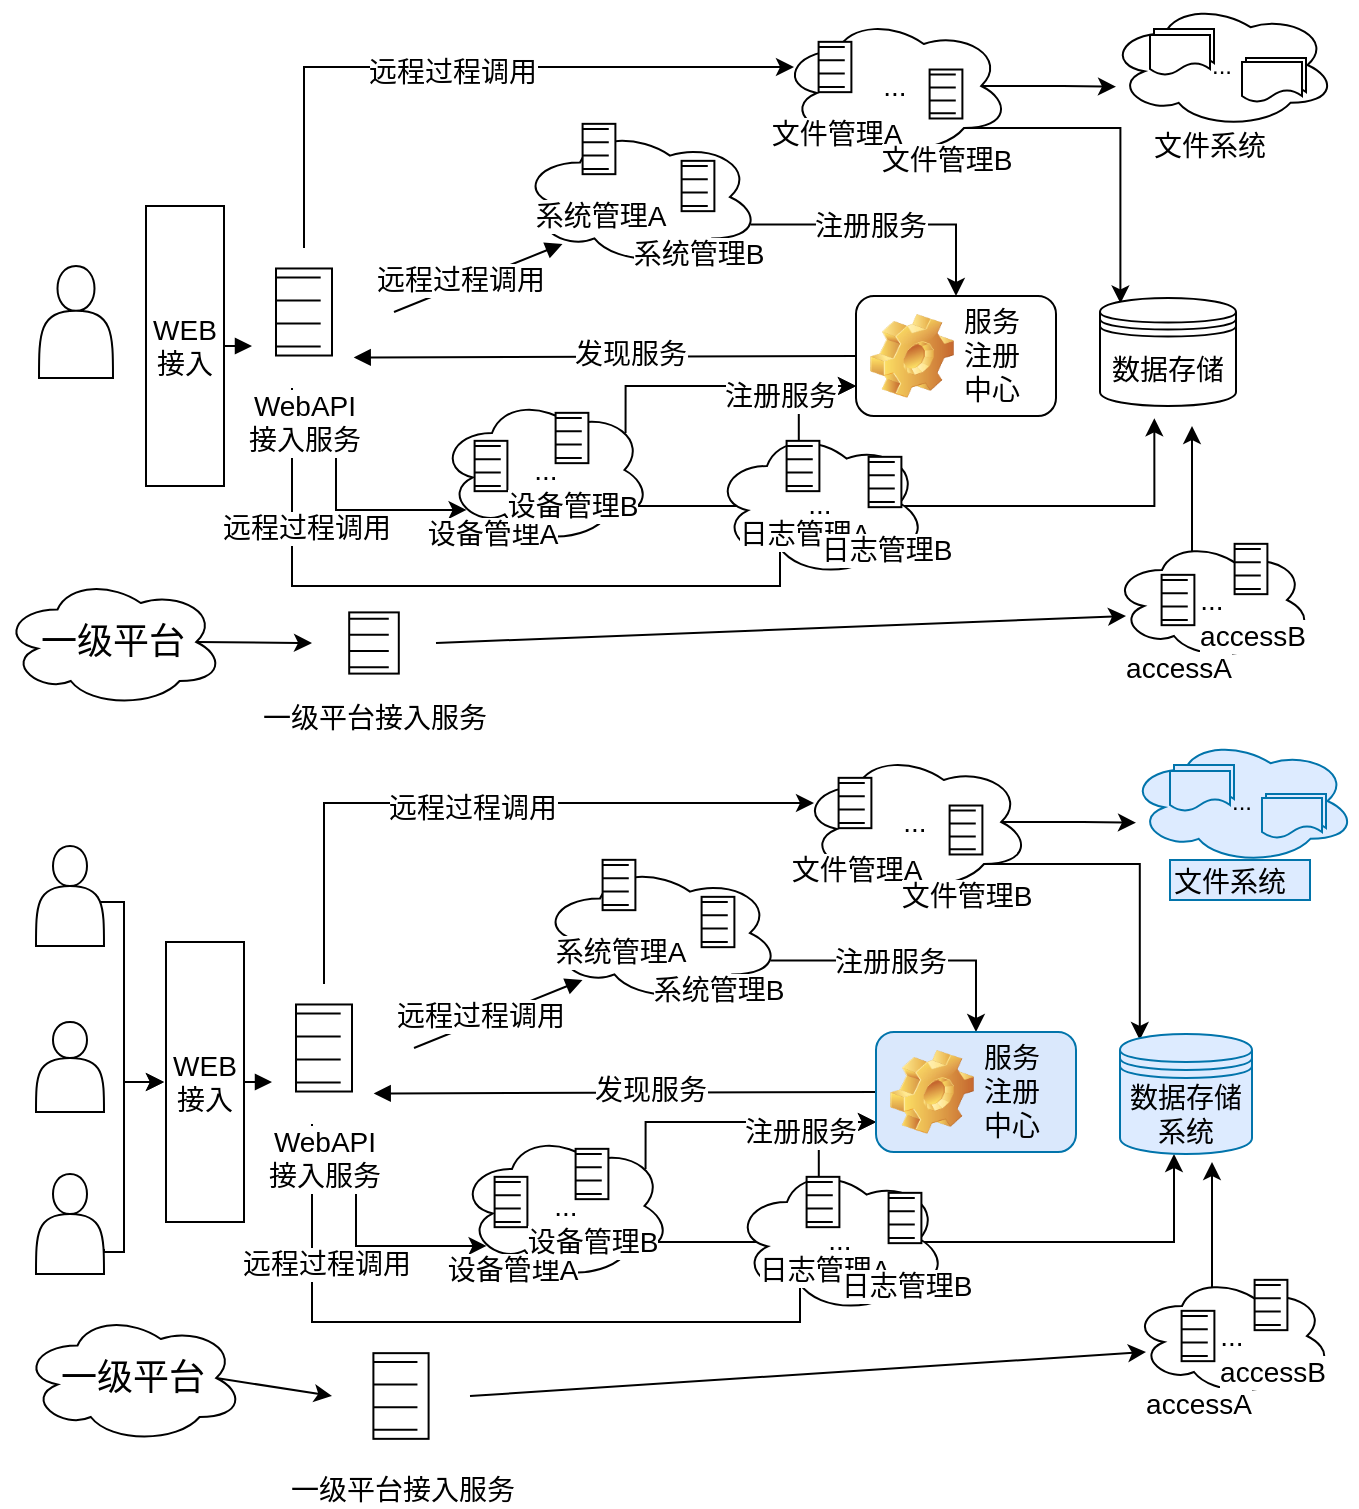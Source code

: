 <mxfile version="10.7.1" type="github"><diagram id="gdYfqTLnVevhLEQaB1-g" name="framework"><mxGraphModel dx="1010" dy="559" grid="1" gridSize="10" guides="1" tooltips="1" connect="1" arrows="1" fold="1" page="1" pageScale="1" pageWidth="850" pageHeight="1100" math="0" shadow="0"><root><mxCell id="0"/><mxCell id="1" style="" parent="0"/><mxCell id="HIl72sXQK8lRFraErn7N-61" style="edgeStyle=orthogonalEdgeStyle;rounded=0;orthogonalLoop=1;jettySize=auto;html=1;exitX=0.4;exitY=0.1;exitDx=0;exitDy=0;exitPerimeter=0;entryX=0;entryY=0.75;entryDx=0;entryDy=0;fontSize=14;" parent="1" source="HIl72sXQK8lRFraErn7N-43" target="w7GBtz0kjyzqOILuYE1c-69" edge="1"><mxGeometry relative="1" as="geometry"/></mxCell><mxCell id="HIl72sXQK8lRFraErn7N-17" value="..." style="ellipse;shape=cloud;whiteSpace=wrap;html=1;" parent="1" vertex="1"><mxGeometry x="636" y="118" width="114" height="63" as="geometry"/></mxCell><mxCell id="w7GBtz0kjyzqOILuYE1c-117" style="edgeStyle=none;rounded=0;comic=0;orthogonalLoop=1;jettySize=auto;html=1;exitX=0.88;exitY=0.25;exitDx=0;exitDy=0;exitPerimeter=0;entryX=0.177;entryY=0.84;entryDx=0;entryDy=0;entryPerimeter=0;shadow=0;startArrow=none;startFill=0;endArrow=block;endFill=1;strokeColor=#000000;strokeWidth=1;fontSize=14;" parent="1" target="w7GBtz0kjyzqOILuYE1c-12" edge="1"><mxGeometry relative="1" as="geometry"><mxPoint x="279" y="273" as="sourcePoint"/></mxGeometry></mxCell><mxCell id="w7GBtz0kjyzqOILuYE1c-151" value="远程过程调用" style="text;html=1;resizable=0;points=[];align=center;verticalAlign=middle;labelBackgroundColor=#ffffff;fontSize=14;" parent="w7GBtz0kjyzqOILuYE1c-117" vertex="1" connectable="0"><mxGeometry x="-0.324" y="1" relative="1" as="geometry"><mxPoint x="5" y="-4" as="offset"/></mxGeometry></mxCell><mxCell id="HIl72sXQK8lRFraErn7N-67" style="edgeStyle=orthogonalEdgeStyle;rounded=0;orthogonalLoop=1;jettySize=auto;html=1;exitX=0.55;exitY=0.95;exitDx=0;exitDy=0;exitPerimeter=0;entryX=0.13;entryY=0.77;entryDx=0;entryDy=0;entryPerimeter=0;fontSize=14;" parent="1" target="w7GBtz0kjyzqOILuYE1c-15" edge="1"><mxGeometry relative="1" as="geometry"><mxPoint x="320" y="330" as="targetPoint"/><Array as="points"><mxPoint x="250" y="372"/></Array><mxPoint x="250" y="322" as="sourcePoint"/></mxGeometry></mxCell><mxCell id="HIl72sXQK8lRFraErn7N-71" style="edgeStyle=orthogonalEdgeStyle;rounded=0;orthogonalLoop=1;jettySize=auto;html=1;exitX=0.31;exitY=0.8;exitDx=0;exitDy=0;exitPerimeter=0;fontSize=14;" parent="1" target="HIl72sXQK8lRFraErn7N-44" edge="1"><mxGeometry relative="1" as="geometry"><Array as="points"><mxPoint x="228" y="410"/><mxPoint x="472" y="410"/></Array><mxPoint x="228" y="311" as="sourcePoint"/></mxGeometry></mxCell><mxCell id="HIl72sXQK8lRFraErn7N-73" value="&lt;span style=&quot;font-size: 14px;&quot;&gt;远程过程调用&lt;/span&gt;" style="text;html=1;resizable=0;points=[];align=center;verticalAlign=middle;labelBackgroundColor=#ffffff;fontSize=14;" parent="HIl72sXQK8lRFraErn7N-71" vertex="1" connectable="0"><mxGeometry x="-0.466" y="29" relative="1" as="geometry"><mxPoint as="offset"/></mxGeometry></mxCell><mxCell id="w7GBtz0kjyzqOILuYE1c-114" style="edgeStyle=none;rounded=0;comic=0;orthogonalLoop=1;jettySize=auto;html=1;exitX=1;exitY=0.5;exitDx=0;exitDy=0;shadow=0;startArrow=none;startFill=0;endArrow=block;endFill=1;strokeColor=#000000;strokeWidth=1;fontSize=14;" parent="1" source="kzhTqzgWOyBVwmpkPpJA-32" edge="1"><mxGeometry relative="1" as="geometry"><mxPoint x="208" y="290" as="targetPoint"/></mxGeometry></mxCell><mxCell id="kzhTqzgWOyBVwmpkPpJA-32" value="&lt;font style=&quot;font-size: 14px;&quot;&gt;WEB接入&lt;/font&gt;" style="rounded=0;whiteSpace=wrap;html=1;fontSize=14;" parent="1" vertex="1"><mxGeometry x="155" y="220" width="39" height="140" as="geometry"/></mxCell><mxCell id="HIl72sXQK8lRFraErn7N-14" style="edgeStyle=orthogonalEdgeStyle;rounded=0;orthogonalLoop=1;jettySize=auto;html=1;exitX=0.96;exitY=0.7;exitDx=0;exitDy=0;exitPerimeter=0;fontSize=14;" parent="1" source="w7GBtz0kjyzqOILuYE1c-12" target="w7GBtz0kjyzqOILuYE1c-69" edge="1"><mxGeometry relative="1" as="geometry"/></mxCell><mxCell id="HIl72sXQK8lRFraErn7N-15" value="&lt;font style=&quot;font-size: 14px&quot;&gt;注册服务&lt;/font&gt;" style="text;html=1;resizable=0;points=[];align=center;verticalAlign=middle;labelBackgroundColor=#ffffff;fontSize=14;" parent="HIl72sXQK8lRFraErn7N-14" vertex="1" connectable="0"><mxGeometry x="0.215" y="2" relative="1" as="geometry"><mxPoint x="-24.5" y="2.5" as="offset"/></mxGeometry></mxCell><mxCell id="w7GBtz0kjyzqOILuYE1c-12" value="&lt;span style=&quot;font-size: 14px;&quot;&gt;...&lt;/span&gt;" style="ellipse;shape=cloud;strokeWidth=1;fontSize=14;whiteSpace=wrap;html=1;align=center;strokeColor=#000000;" parent="1" vertex="1"><mxGeometry x="342" y="181" width="120" height="69" as="geometry"/></mxCell><mxCell id="HIl72sXQK8lRFraErn7N-59" style="edgeStyle=orthogonalEdgeStyle;rounded=0;orthogonalLoop=1;jettySize=auto;html=1;exitX=0.88;exitY=0.25;exitDx=0;exitDy=0;exitPerimeter=0;entryX=0;entryY=0.75;entryDx=0;entryDy=0;fontSize=14;" parent="1" source="w7GBtz0kjyzqOILuYE1c-15" target="w7GBtz0kjyzqOILuYE1c-69" edge="1"><mxGeometry relative="1" as="geometry"><Array as="points"><mxPoint x="395" y="310"/></Array></mxGeometry></mxCell><mxCell id="HIl72sXQK8lRFraErn7N-64" value="&lt;span style=&quot;font-size: 14px;&quot;&gt;&lt;font style=&quot;font-size: 14px&quot;&gt;注册服务&lt;/font&gt;&lt;/span&gt;" style="text;html=1;resizable=0;points=[];align=center;verticalAlign=middle;labelBackgroundColor=#ffffff;fontSize=14;" parent="HIl72sXQK8lRFraErn7N-59" vertex="1" connectable="0"><mxGeometry x="0.468" y="-1" relative="1" as="geometry"><mxPoint x="-1.5" y="4" as="offset"/></mxGeometry></mxCell><mxCell id="Oo8oAJw4ZqQlzhQZ2eLq-8" style="edgeStyle=orthogonalEdgeStyle;rounded=0;orthogonalLoop=1;jettySize=auto;html=1;exitX=0.875;exitY=0.5;exitDx=0;exitDy=0;exitPerimeter=0;entryX=0.5;entryY=1;entryDx=0;entryDy=0;" parent="1" edge="1"><mxGeometry relative="1" as="geometry"><mxPoint x="389.167" y="352" as="sourcePoint"/><mxPoint x="659.167" y="326.167" as="targetPoint"/><Array as="points"><mxPoint x="389" y="370"/><mxPoint x="659" y="370"/></Array></mxGeometry></mxCell><mxCell id="w7GBtz0kjyzqOILuYE1c-15" value="&lt;span style=&quot;font-size: 14px;&quot;&gt;...&lt;/span&gt;" style="ellipse;shape=cloud;strokeWidth=1;fontSize=14;whiteSpace=wrap;html=1;align=center;" parent="1" vertex="1"><mxGeometry x="301.5" y="315" width="106" height="74" as="geometry"/></mxCell><mxCell id="HIl72sXQK8lRFraErn7N-54" style="rounded=0;orthogonalLoop=1;jettySize=auto;html=1;exitX=0.875;exitY=0.5;exitDx=0;exitDy=0;exitPerimeter=0;entryX=0;entryY=0.5;entryDx=0;entryDy=0;fontSize=14;" parent="1" source="w7GBtz0kjyzqOILuYE1c-20" target="w7GBtz0kjyzqOILuYE1c-202" edge="1"><mxGeometry relative="1" as="geometry"><mxPoint x="238.5" y="451" as="targetPoint"/></mxGeometry></mxCell><mxCell id="w7GBtz0kjyzqOILuYE1c-20" value="&lt;font style=&quot;font-size: 18px&quot;&gt;一级平台&lt;/font&gt;" style="ellipse;shape=cloud;strokeWidth=1;fontSize=14;whiteSpace=wrap;html=1;align=center;" parent="1" vertex="1"><mxGeometry x="83" y="405.5" width="111" height="65" as="geometry"/></mxCell><mxCell id="Oo8oAJw4ZqQlzhQZ2eLq-9" style="edgeStyle=orthogonalEdgeStyle;rounded=0;orthogonalLoop=1;jettySize=auto;html=1;exitX=0.8;exitY=0.8;exitDx=0;exitDy=0;exitPerimeter=0;entryX=0.15;entryY=0.05;entryDx=0;entryDy=0;entryPerimeter=0;" parent="1" source="w7GBtz0kjyzqOILuYE1c-25" target="w7GBtz0kjyzqOILuYE1c-52" edge="1"><mxGeometry relative="1" as="geometry"/></mxCell><mxCell id="Oo8oAJw4ZqQlzhQZ2eLq-11" style="edgeStyle=orthogonalEdgeStyle;rounded=0;orthogonalLoop=1;jettySize=auto;html=1;exitX=0.875;exitY=0.5;exitDx=0;exitDy=0;exitPerimeter=0;" parent="1" source="w7GBtz0kjyzqOILuYE1c-25" edge="1"><mxGeometry relative="1" as="geometry"><mxPoint x="640.0" y="160.333" as="targetPoint"/></mxGeometry></mxCell><mxCell id="w7GBtz0kjyzqOILuYE1c-25" value="..." style="ellipse;shape=cloud;strokeWidth=1;fontSize=14;whiteSpace=wrap;html=1;align=center;" parent="1" vertex="1"><mxGeometry x="472" y="125" width="115" height="70" as="geometry"/></mxCell><mxCell id="w7GBtz0kjyzqOILuYE1c-52" value="&lt;font style=&quot;font-size: 14px&quot;&gt;数据存储&lt;/font&gt;" style="shape=datastore;whiteSpace=wrap;html=1;fontSize=14;" parent="1" vertex="1"><mxGeometry x="632" y="266" width="68" height="54" as="geometry"/></mxCell><mxCell id="w7GBtz0kjyzqOILuYE1c-115" style="edgeStyle=none;rounded=0;comic=0;orthogonalLoop=1;jettySize=auto;html=1;exitX=0;exitY=0.5;exitDx=0;exitDy=0;entryX=0.855;entryY=0.855;entryDx=0;entryDy=0;entryPerimeter=0;shadow=0;startArrow=none;startFill=0;endArrow=block;endFill=1;strokeColor=#000000;strokeWidth=1;fontSize=14;" parent="1" source="w7GBtz0kjyzqOILuYE1c-69" target="epCvUPDUcpbw5IUBVaNH-1" edge="1"><mxGeometry relative="1" as="geometry"><mxPoint x="290" y="297" as="targetPoint"/></mxGeometry></mxCell><mxCell id="w7GBtz0kjyzqOILuYE1c-116" value="&lt;font style=&quot;font-size: 14px&quot;&gt;发现服务&lt;/font&gt;" style="text;html=1;resizable=0;points=[];align=center;verticalAlign=middle;labelBackgroundColor=#ffffff;fontSize=14;" parent="w7GBtz0kjyzqOILuYE1c-115" vertex="1" connectable="0"><mxGeometry x="-0.1" y="-2" relative="1" as="geometry"><mxPoint as="offset"/></mxGeometry></mxCell><mxCell id="w7GBtz0kjyzqOILuYE1c-69" value="&lt;span style=&quot;font-weight: 400&quot;&gt;服务&lt;br&gt;注册&lt;br&gt;中心&lt;/span&gt;" style="label;whiteSpace=wrap;html=1;image=img/clipart/Gear_128x128.png;strokeColor=#000000;strokeWidth=1;fillColor=#FFFFFF;fontSize=14;" parent="1" vertex="1"><mxGeometry x="510" y="265" width="100" height="60" as="geometry"/></mxCell><mxCell id="w7GBtz0kjyzqOILuYE1c-74" value="&lt;font style=&quot;font-size: 14px&quot;&gt;系统管理A&lt;/font&gt;" style="shape=mxgraph.bpmn.shape;html=1;verticalLabelPosition=bottom;labelBackgroundColor=#ffffff;verticalAlign=top;align=center;perimeter=rhombusPerimeter;outlineConnect=0;symbol=conditional;strokeColor=#000000;strokeWidth=1;fillColor=#FFFFFF;fontSize=14;" parent="1" vertex="1"><mxGeometry x="361" y="173" width="41" height="37" as="geometry"/></mxCell><mxCell id="w7GBtz0kjyzqOILuYE1c-75" value="&lt;font style=&quot;font-size: 14px&quot;&gt;系统管理B&lt;/font&gt;" style="shape=mxgraph.bpmn.shape;html=1;verticalLabelPosition=bottom;labelBackgroundColor=#ffffff;verticalAlign=top;align=center;perimeter=rhombusPerimeter;outlineConnect=0;symbol=conditional;strokeColor=#000000;strokeWidth=1;fillColor=#FFFFFF;fontSize=14;" parent="1" vertex="1"><mxGeometry x="410.5" y="191.5" width="41" height="37" as="geometry"/></mxCell><mxCell id="w7GBtz0kjyzqOILuYE1c-78" value="&lt;font style=&quot;font-size: 14px&quot;&gt;设备管理A&lt;/font&gt;" style="shape=mxgraph.bpmn.shape;html=1;verticalLabelPosition=bottom;labelBackgroundColor=#ffffff;verticalAlign=top;align=center;perimeter=rhombusPerimeter;outlineConnect=0;symbol=conditional;strokeColor=#000000;strokeWidth=1;fillColor=#FFFFFF;fontSize=14;" parent="1" vertex="1"><mxGeometry x="307" y="331.5" width="41" height="37" as="geometry"/></mxCell><mxCell id="w7GBtz0kjyzqOILuYE1c-79" value="&lt;font style=&quot;font-size: 14px&quot;&gt;设备管理B&lt;/font&gt;" style="shape=mxgraph.bpmn.shape;html=1;verticalLabelPosition=bottom;labelBackgroundColor=#ffffff;verticalAlign=top;align=center;perimeter=rhombusPerimeter;outlineConnect=0;symbol=conditional;strokeColor=#000000;strokeWidth=1;fillColor=#FFFFFF;fontSize=14;" parent="1" vertex="1"><mxGeometry x="347.5" y="317.5" width="41" height="37" as="geometry"/></mxCell><mxCell id="w7GBtz0kjyzqOILuYE1c-82" value="&lt;span style=&quot;font-size: 14px&quot;&gt;文件管理A&lt;/span&gt;" style="shape=mxgraph.bpmn.shape;html=1;verticalLabelPosition=bottom;labelBackgroundColor=#ffffff;verticalAlign=top;align=center;perimeter=rhombusPerimeter;outlineConnect=0;symbol=conditional;strokeColor=#000000;strokeWidth=1;fillColor=#FFFFFF;fontSize=14;" parent="1" vertex="1"><mxGeometry x="479" y="132" width="41" height="37" as="geometry"/></mxCell><mxCell id="w7GBtz0kjyzqOILuYE1c-83" value="&lt;font style=&quot;font-size: 14px&quot;&gt;文件管理B&lt;/font&gt;" style="shape=mxgraph.bpmn.shape;html=1;verticalLabelPosition=bottom;labelBackgroundColor=#ffffff;verticalAlign=top;align=center;perimeter=rhombusPerimeter;outlineConnect=0;symbol=conditional;strokeColor=#000000;strokeWidth=1;fillColor=#FFFFFF;fontSize=14;" parent="1" vertex="1"><mxGeometry x="534.5" y="146" width="41" height="36" as="geometry"/></mxCell><mxCell id="Oo8oAJw4ZqQlzhQZ2eLq-7" style="edgeStyle=orthogonalEdgeStyle;rounded=0;orthogonalLoop=1;jettySize=auto;html=1;exitX=0.4;exitY=0.1;exitDx=0;exitDy=0;exitPerimeter=0;" parent="1" source="w7GBtz0kjyzqOILuYE1c-91" edge="1"><mxGeometry relative="1" as="geometry"><mxPoint x="678" y="330" as="targetPoint"/></mxGeometry></mxCell><mxCell id="w7GBtz0kjyzqOILuYE1c-91" value="&lt;span&gt;...&lt;/span&gt;" style="ellipse;shape=cloud;strokeWidth=1;fontSize=14;whiteSpace=wrap;html=1;align=center;" parent="1" vertex="1"><mxGeometry x="638" y="387" width="100" height="60" as="geometry"/></mxCell><mxCell id="w7GBtz0kjyzqOILuYE1c-171" value="&lt;font style=&quot;font-size: 14px&quot;&gt;accessA&lt;/font&gt;" style="shape=mxgraph.bpmn.shape;html=1;verticalLabelPosition=bottom;labelBackgroundColor=#ffffff;verticalAlign=top;align=center;perimeter=rhombusPerimeter;outlineConnect=0;symbol=conditional;strokeColor=#000000;strokeWidth=1;fillColor=#FFFFFF;fontSize=14;" parent="1" vertex="1"><mxGeometry x="650.5" y="398.5" width="41" height="37" as="geometry"/></mxCell><mxCell id="w7GBtz0kjyzqOILuYE1c-172" value="&lt;font style=&quot;font-size: 14px&quot;&gt;accessB&lt;/font&gt;" style="shape=mxgraph.bpmn.shape;html=1;verticalLabelPosition=bottom;labelBackgroundColor=#ffffff;verticalAlign=top;align=center;perimeter=rhombusPerimeter;outlineConnect=0;symbol=conditional;strokeColor=#000000;strokeWidth=1;fillColor=#FFFFFF;fontSize=14;" parent="1" vertex="1"><mxGeometry x="687" y="383" width="41" height="37" as="geometry"/></mxCell><mxCell id="HIl72sXQK8lRFraErn7N-55" style="edgeStyle=none;rounded=0;orthogonalLoop=1;jettySize=auto;html=1;entryX=0.07;entryY=0.633;entryDx=0;entryDy=0;entryPerimeter=0;fontSize=14;exitX=1;exitY=0.5;exitDx=0;exitDy=0;" parent="1" source="w7GBtz0kjyzqOILuYE1c-202" target="w7GBtz0kjyzqOILuYE1c-91" edge="1"><mxGeometry relative="1" as="geometry"><mxPoint x="610" y="425" as="sourcePoint"/></mxGeometry></mxCell><mxCell id="w7GBtz0kjyzqOILuYE1c-202" value="一级平台接入服务" style="shape=mxgraph.bpmn.shape;html=1;verticalLabelPosition=bottom;labelBackgroundColor=#ffffff;verticalAlign=top;align=center;perimeter=rhombusPerimeter;outlineConnect=0;symbol=conditional;strokeColor=#000000;strokeWidth=1;fillColor=#FFFFFF;fontSize=14;" parent="1" vertex="1"><mxGeometry x="238" y="416" width="62" height="45" as="geometry"/></mxCell><mxCell id="HIl72sXQK8lRFraErn7N-19" value="" style="shape=document;whiteSpace=wrap;html=1;boundedLbl=1;" parent="1" vertex="1"><mxGeometry x="659" y="131.5" width="30" height="20" as="geometry"/></mxCell><mxCell id="HIl72sXQK8lRFraErn7N-22" value="" style="shape=document;whiteSpace=wrap;html=1;boundedLbl=1;" parent="1" vertex="1"><mxGeometry x="657" y="134.5" width="30" height="20" as="geometry"/></mxCell><mxCell id="HIl72sXQK8lRFraErn7N-24" value="" style="shape=document;whiteSpace=wrap;html=1;boundedLbl=1;" parent="1" vertex="1"><mxGeometry x="705" y="146" width="30" height="20" as="geometry"/></mxCell><mxCell id="HIl72sXQK8lRFraErn7N-25" value="" style="shape=document;whiteSpace=wrap;html=1;boundedLbl=1;" parent="1" vertex="1"><mxGeometry x="703" y="148" width="30" height="20" as="geometry"/></mxCell><mxCell id="HIl72sXQK8lRFraErn7N-33" value="&lt;font style=&quot;font-size: 14px&quot;&gt;文件系统&lt;/font&gt;" style="text;html=1;resizable=0;points=[];autosize=1;align=left;verticalAlign=top;spacingTop=-4;" parent="1" vertex="1"><mxGeometry x="657" y="179" width="70" height="20" as="geometry"/></mxCell><mxCell id="HIl72sXQK8lRFraErn7N-43" value="&lt;span style=&quot;font-size: 14px;&quot;&gt;...&lt;/span&gt;" style="ellipse;shape=cloud;strokeWidth=1;fontSize=14;whiteSpace=wrap;html=1;align=center;" parent="1" vertex="1"><mxGeometry x="439" y="331.5" width="106" height="74" as="geometry"/></mxCell><mxCell id="HIl72sXQK8lRFraErn7N-44" value="&lt;font style=&quot;font-size: 14px&quot;&gt;日志管理A&lt;/font&gt;" style="shape=mxgraph.bpmn.shape;html=1;verticalLabelPosition=bottom;labelBackgroundColor=#ffffff;verticalAlign=top;align=center;perimeter=rhombusPerimeter;outlineConnect=0;symbol=conditional;strokeColor=#000000;strokeWidth=1;fillColor=#FFFFFF;fontSize=14;" parent="1" vertex="1"><mxGeometry x="463" y="331.5" width="41" height="37" as="geometry"/></mxCell><mxCell id="HIl72sXQK8lRFraErn7N-45" value="&lt;font style=&quot;font-size: 14px&quot;&gt;日志管理B&lt;/font&gt;" style="shape=mxgraph.bpmn.shape;html=1;verticalLabelPosition=bottom;labelBackgroundColor=#ffffff;verticalAlign=top;align=center;perimeter=rhombusPerimeter;outlineConnect=0;symbol=conditional;strokeColor=#000000;strokeWidth=1;fillColor=#FFFFFF;fontSize=14;" parent="1" vertex="1"><mxGeometry x="504" y="339.5" width="41" height="37" as="geometry"/></mxCell><mxCell id="qHVtxWBfs8xyCSqkgAGG-1" style="edgeStyle=orthogonalEdgeStyle;rounded=0;orthogonalLoop=1;jettySize=auto;html=1;exitX=0.5;exitY=0;exitDx=0;exitDy=0;entryX=0;entryY=0.5;entryDx=0;entryDy=0;" parent="1" source="epCvUPDUcpbw5IUBVaNH-1" target="w7GBtz0kjyzqOILuYE1c-82" edge="1"><mxGeometry relative="1" as="geometry"/></mxCell><mxCell id="qHVtxWBfs8xyCSqkgAGG-2" value="&lt;font style=&quot;font-size: 14px&quot;&gt;远程过程调用&lt;/font&gt;" style="text;html=1;resizable=0;points=[];align=center;verticalAlign=middle;labelBackgroundColor=#ffffff;" parent="qHVtxWBfs8xyCSqkgAGG-1" vertex="1" connectable="0"><mxGeometry x="-0.018" y="-2" relative="1" as="geometry"><mxPoint as="offset"/></mxGeometry></mxCell><mxCell id="epCvUPDUcpbw5IUBVaNH-1" value="WebAPI&lt;br&gt;接入服务" style="shape=mxgraph.bpmn.shape;html=1;verticalLabelPosition=bottom;labelBackgroundColor=#ffffff;verticalAlign=top;align=center;perimeter=rhombusPerimeter;outlineConnect=0;symbol=conditional;strokeColor=#000000;strokeWidth=1;fillColor=#FFFFFF;fontSize=14;" parent="1" vertex="1"><mxGeometry x="199" y="241" width="70" height="64" as="geometry"/></mxCell><mxCell id="qHVtxWBfs8xyCSqkgAGG-6" style="edgeStyle=orthogonalEdgeStyle;rounded=0;orthogonalLoop=1;jettySize=auto;html=1;exitX=0.4;exitY=0.1;exitDx=0;exitDy=0;exitPerimeter=0;entryX=0;entryY=0.75;entryDx=0;entryDy=0;fontSize=14;" parent="1" source="qHVtxWBfs8xyCSqkgAGG-53" target="qHVtxWBfs8xyCSqkgAGG-35" edge="1"><mxGeometry relative="1" as="geometry"/></mxCell><mxCell id="qHVtxWBfs8xyCSqkgAGG-7" value="..." style="ellipse;shape=cloud;whiteSpace=wrap;html=1;fillColor=#DDEBFF;strokeColor=#0174AB;" parent="1" vertex="1"><mxGeometry x="646" y="486" width="114" height="63" as="geometry"/></mxCell><mxCell id="qHVtxWBfs8xyCSqkgAGG-8" style="edgeStyle=orthogonalEdgeStyle;rounded=0;orthogonalLoop=1;jettySize=auto;html=1;exitX=0.9;exitY=0.5;exitDx=0;exitDy=0;exitPerimeter=0;fontSize=14;" parent="1" source="qHVtxWBfs8xyCSqkgAGG-9" edge="1"><mxGeometry relative="1" as="geometry"><Array as="points"><mxPoint x="131" y="568"/><mxPoint x="144" y="568"/><mxPoint x="144" y="658"/></Array><mxPoint x="164" y="658" as="targetPoint"/></mxGeometry></mxCell><mxCell id="qHVtxWBfs8xyCSqkgAGG-9" value="" style="shape=actor;whiteSpace=wrap;html=1;fontSize=14;" parent="1" vertex="1"><mxGeometry x="100" y="540" width="34" height="50" as="geometry"/></mxCell><mxCell id="qHVtxWBfs8xyCSqkgAGG-10" style="edgeStyle=none;rounded=0;comic=0;orthogonalLoop=1;jettySize=auto;html=1;exitX=0.88;exitY=0.25;exitDx=0;exitDy=0;exitPerimeter=0;entryX=0.177;entryY=0.84;entryDx=0;entryDy=0;entryPerimeter=0;shadow=0;startArrow=none;startFill=0;endArrow=block;endFill=1;strokeColor=#000000;strokeWidth=1;fontSize=14;" parent="1" target="qHVtxWBfs8xyCSqkgAGG-22" edge="1"><mxGeometry relative="1" as="geometry"><mxPoint x="289" y="641" as="sourcePoint"/></mxGeometry></mxCell><mxCell id="qHVtxWBfs8xyCSqkgAGG-11" value="远程过程调用" style="text;html=1;resizable=0;points=[];align=center;verticalAlign=middle;labelBackgroundColor=#ffffff;fontSize=14;" parent="qHVtxWBfs8xyCSqkgAGG-10" vertex="1" connectable="0"><mxGeometry x="-0.324" y="1" relative="1" as="geometry"><mxPoint x="5" y="-4" as="offset"/></mxGeometry></mxCell><mxCell id="qHVtxWBfs8xyCSqkgAGG-12" style="edgeStyle=orthogonalEdgeStyle;rounded=0;orthogonalLoop=1;jettySize=auto;html=1;exitX=0.55;exitY=0.95;exitDx=0;exitDy=0;exitPerimeter=0;entryX=0.13;entryY=0.77;entryDx=0;entryDy=0;entryPerimeter=0;fontSize=14;" parent="1" target="qHVtxWBfs8xyCSqkgAGG-26" edge="1"><mxGeometry relative="1" as="geometry"><mxPoint x="330" y="698" as="targetPoint"/><Array as="points"><mxPoint x="260" y="740"/></Array><mxPoint x="260" y="690" as="sourcePoint"/></mxGeometry></mxCell><mxCell id="qHVtxWBfs8xyCSqkgAGG-13" style="edgeStyle=orthogonalEdgeStyle;rounded=0;orthogonalLoop=1;jettySize=auto;html=1;exitX=0.31;exitY=0.8;exitDx=0;exitDy=0;exitPerimeter=0;fontSize=14;" parent="1" target="qHVtxWBfs8xyCSqkgAGG-54" edge="1"><mxGeometry relative="1" as="geometry"><Array as="points"><mxPoint x="238" y="778"/><mxPoint x="482" y="778"/></Array><mxPoint x="238" y="679" as="sourcePoint"/></mxGeometry></mxCell><mxCell id="qHVtxWBfs8xyCSqkgAGG-14" value="&lt;span style=&quot;font-size: 14px;&quot;&gt;远程过程调用&lt;/span&gt;" style="text;html=1;resizable=0;points=[];align=center;verticalAlign=middle;labelBackgroundColor=#ffffff;fontSize=14;" parent="qHVtxWBfs8xyCSqkgAGG-13" vertex="1" connectable="0"><mxGeometry x="-0.466" y="29" relative="1" as="geometry"><mxPoint as="offset"/></mxGeometry></mxCell><mxCell id="qHVtxWBfs8xyCSqkgAGG-15" style="edgeStyle=none;rounded=0;comic=0;orthogonalLoop=1;jettySize=auto;html=1;exitX=1;exitY=0.5;exitDx=0;exitDy=0;shadow=0;startArrow=none;startFill=0;endArrow=block;endFill=1;strokeColor=#000000;strokeWidth=1;fontSize=14;" parent="1" source="qHVtxWBfs8xyCSqkgAGG-16" edge="1"><mxGeometry relative="1" as="geometry"><mxPoint x="218" y="658" as="targetPoint"/></mxGeometry></mxCell><mxCell id="qHVtxWBfs8xyCSqkgAGG-16" value="&lt;font style=&quot;font-size: 14px;&quot;&gt;WEB接入&lt;/font&gt;" style="rounded=0;whiteSpace=wrap;html=1;fontSize=14;" parent="1" vertex="1"><mxGeometry x="165" y="588" width="39" height="140" as="geometry"/></mxCell><mxCell id="qHVtxWBfs8xyCSqkgAGG-17" value="" style="shape=actor;whiteSpace=wrap;html=1;fontSize=14;" parent="1" vertex="1"><mxGeometry x="100" y="628" width="34" height="45" as="geometry"/></mxCell><mxCell id="qHVtxWBfs8xyCSqkgAGG-18" style="edgeStyle=orthogonalEdgeStyle;rounded=0;orthogonalLoop=1;jettySize=auto;html=1;exitX=1;exitY=0.75;exitDx=0;exitDy=0;entryX=0;entryY=0.5;entryDx=0;entryDy=0;fontSize=14;" parent="1" source="qHVtxWBfs8xyCSqkgAGG-19" edge="1"><mxGeometry relative="1" as="geometry"><Array as="points"><mxPoint x="144" y="743"/><mxPoint x="144" y="658"/></Array><mxPoint x="164" y="658" as="targetPoint"/></mxGeometry></mxCell><mxCell id="qHVtxWBfs8xyCSqkgAGG-19" value="" style="shape=actor;whiteSpace=wrap;html=1;fontSize=14;" parent="1" vertex="1"><mxGeometry x="100" y="704" width="34" height="50" as="geometry"/></mxCell><mxCell id="qHVtxWBfs8xyCSqkgAGG-20" style="edgeStyle=orthogonalEdgeStyle;rounded=0;orthogonalLoop=1;jettySize=auto;html=1;exitX=0.96;exitY=0.7;exitDx=0;exitDy=0;exitPerimeter=0;fontSize=14;" parent="1" source="qHVtxWBfs8xyCSqkgAGG-22" target="qHVtxWBfs8xyCSqkgAGG-35" edge="1"><mxGeometry relative="1" as="geometry"/></mxCell><mxCell id="qHVtxWBfs8xyCSqkgAGG-21" value="&lt;font style=&quot;font-size: 14px&quot;&gt;注册服务&lt;/font&gt;" style="text;html=1;resizable=0;points=[];align=center;verticalAlign=middle;labelBackgroundColor=#ffffff;fontSize=14;" parent="qHVtxWBfs8xyCSqkgAGG-20" vertex="1" connectable="0"><mxGeometry x="0.215" y="2" relative="1" as="geometry"><mxPoint x="-24.5" y="2.5" as="offset"/></mxGeometry></mxCell><mxCell id="qHVtxWBfs8xyCSqkgAGG-22" value="&lt;span style=&quot;font-size: 14px;&quot;&gt;...&lt;/span&gt;" style="ellipse;shape=cloud;strokeWidth=1;fontSize=14;whiteSpace=wrap;html=1;align=center;strokeColor=#000000;" parent="1" vertex="1"><mxGeometry x="352" y="549" width="120" height="69" as="geometry"/></mxCell><mxCell id="qHVtxWBfs8xyCSqkgAGG-23" style="edgeStyle=orthogonalEdgeStyle;rounded=0;orthogonalLoop=1;jettySize=auto;html=1;exitX=0.88;exitY=0.25;exitDx=0;exitDy=0;exitPerimeter=0;entryX=0;entryY=0.75;entryDx=0;entryDy=0;fontSize=14;" parent="1" source="qHVtxWBfs8xyCSqkgAGG-26" target="qHVtxWBfs8xyCSqkgAGG-35" edge="1"><mxGeometry relative="1" as="geometry"><Array as="points"><mxPoint x="405" y="678"/></Array></mxGeometry></mxCell><mxCell id="qHVtxWBfs8xyCSqkgAGG-24" value="&lt;span style=&quot;font-size: 14px;&quot;&gt;&lt;font style=&quot;font-size: 14px&quot;&gt;注册服务&lt;/font&gt;&lt;/span&gt;" style="text;html=1;resizable=0;points=[];align=center;verticalAlign=middle;labelBackgroundColor=#ffffff;fontSize=14;" parent="qHVtxWBfs8xyCSqkgAGG-23" vertex="1" connectable="0"><mxGeometry x="0.468" y="-1" relative="1" as="geometry"><mxPoint x="-1.5" y="4" as="offset"/></mxGeometry></mxCell><mxCell id="qHVtxWBfs8xyCSqkgAGG-25" style="edgeStyle=orthogonalEdgeStyle;rounded=0;orthogonalLoop=1;jettySize=auto;html=1;exitX=0.875;exitY=0.5;exitDx=0;exitDy=0;exitPerimeter=0;entryX=0.5;entryY=1;entryDx=0;entryDy=0;" parent="1" edge="1"><mxGeometry relative="1" as="geometry"><mxPoint x="399" y="720" as="sourcePoint"/><mxPoint x="669" y="694" as="targetPoint"/><Array as="points"><mxPoint x="399" y="738"/><mxPoint x="669" y="738"/></Array></mxGeometry></mxCell><mxCell id="qHVtxWBfs8xyCSqkgAGG-26" value="&lt;span style=&quot;font-size: 14px;&quot;&gt;...&lt;/span&gt;" style="ellipse;shape=cloud;strokeWidth=1;fontSize=14;whiteSpace=wrap;html=1;align=center;" parent="1" vertex="1"><mxGeometry x="311.5" y="683" width="106" height="74" as="geometry"/></mxCell><mxCell id="qHVtxWBfs8xyCSqkgAGG-27" style="rounded=0;orthogonalLoop=1;jettySize=auto;html=1;exitX=0.875;exitY=0.5;exitDx=0;exitDy=0;exitPerimeter=0;entryX=0;entryY=0.5;entryDx=0;entryDy=0;fontSize=14;" parent="1" source="qHVtxWBfs8xyCSqkgAGG-28" target="qHVtxWBfs8xyCSqkgAGG-47" edge="1"><mxGeometry relative="1" as="geometry"><mxPoint x="248.5" y="819" as="targetPoint"/></mxGeometry></mxCell><mxCell id="qHVtxWBfs8xyCSqkgAGG-28" value="&lt;font style=&quot;font-size: 18px&quot;&gt;一级平台&lt;/font&gt;" style="ellipse;shape=cloud;strokeWidth=1;fontSize=14;whiteSpace=wrap;html=1;align=center;" parent="1" vertex="1"><mxGeometry x="93" y="773.5" width="111" height="65" as="geometry"/></mxCell><mxCell id="qHVtxWBfs8xyCSqkgAGG-29" style="edgeStyle=orthogonalEdgeStyle;rounded=0;orthogonalLoop=1;jettySize=auto;html=1;exitX=0.8;exitY=0.8;exitDx=0;exitDy=0;exitPerimeter=0;entryX=0.15;entryY=0.05;entryDx=0;entryDy=0;entryPerimeter=0;" parent="1" source="qHVtxWBfs8xyCSqkgAGG-31" target="qHVtxWBfs8xyCSqkgAGG-32" edge="1"><mxGeometry relative="1" as="geometry"/></mxCell><mxCell id="qHVtxWBfs8xyCSqkgAGG-30" style="edgeStyle=orthogonalEdgeStyle;rounded=0;orthogonalLoop=1;jettySize=auto;html=1;exitX=0.875;exitY=0.5;exitDx=0;exitDy=0;exitPerimeter=0;" parent="1" source="qHVtxWBfs8xyCSqkgAGG-31" edge="1"><mxGeometry relative="1" as="geometry"><mxPoint x="650.0" y="528.333" as="targetPoint"/></mxGeometry></mxCell><mxCell id="qHVtxWBfs8xyCSqkgAGG-31" value="..." style="ellipse;shape=cloud;strokeWidth=1;fontSize=14;whiteSpace=wrap;html=1;align=center;" parent="1" vertex="1"><mxGeometry x="482" y="493" width="115" height="70" as="geometry"/></mxCell><mxCell id="qHVtxWBfs8xyCSqkgAGG-32" value="&lt;font style=&quot;font-size: 14px&quot;&gt;数据存储系统&lt;/font&gt;" style="shape=datastore;whiteSpace=wrap;html=1;fontSize=12;strokeColor=#0174AB;fillColor=#DDEBFF;" parent="1" vertex="1"><mxGeometry x="642" y="634" width="66" height="60" as="geometry"/></mxCell><mxCell id="qHVtxWBfs8xyCSqkgAGG-33" style="edgeStyle=none;rounded=0;comic=0;orthogonalLoop=1;jettySize=auto;html=1;exitX=0;exitY=0.5;exitDx=0;exitDy=0;entryX=0.855;entryY=0.855;entryDx=0;entryDy=0;entryPerimeter=0;shadow=0;startArrow=none;startFill=0;endArrow=block;endFill=1;strokeColor=#000000;strokeWidth=1;fontSize=14;" parent="1" source="qHVtxWBfs8xyCSqkgAGG-35" target="qHVtxWBfs8xyCSqkgAGG-58" edge="1"><mxGeometry relative="1" as="geometry"><mxPoint x="300" y="665" as="targetPoint"/></mxGeometry></mxCell><mxCell id="qHVtxWBfs8xyCSqkgAGG-34" value="&lt;font style=&quot;font-size: 14px&quot;&gt;发现服务&lt;/font&gt;" style="text;html=1;resizable=0;points=[];align=center;verticalAlign=middle;labelBackgroundColor=#ffffff;fontSize=14;" parent="qHVtxWBfs8xyCSqkgAGG-33" vertex="1" connectable="0"><mxGeometry x="-0.1" y="-2" relative="1" as="geometry"><mxPoint as="offset"/></mxGeometry></mxCell><mxCell id="qHVtxWBfs8xyCSqkgAGG-35" value="&lt;span style=&quot;font-weight: 400&quot;&gt;服务&lt;br&gt;注册&lt;br&gt;中心&lt;/span&gt;" style="label;whiteSpace=wrap;html=1;image=img/clipart/Gear_128x128.png;strokeColor=#0174AB;strokeWidth=1;fillColor=#dae8fc;fontSize=14;" parent="1" vertex="1"><mxGeometry x="520" y="633" width="100" height="60" as="geometry"/></mxCell><mxCell id="qHVtxWBfs8xyCSqkgAGG-36" value="&lt;font style=&quot;font-size: 14px&quot;&gt;系统管理A&lt;/font&gt;" style="shape=mxgraph.bpmn.shape;html=1;verticalLabelPosition=bottom;labelBackgroundColor=#ffffff;verticalAlign=top;align=center;perimeter=rhombusPerimeter;outlineConnect=0;symbol=conditional;strokeColor=#000000;strokeWidth=1;fillColor=#FFFFFF;fontSize=14;" parent="1" vertex="1"><mxGeometry x="371" y="541" width="41" height="37" as="geometry"/></mxCell><mxCell id="qHVtxWBfs8xyCSqkgAGG-37" value="&lt;font style=&quot;font-size: 14px&quot;&gt;系统管理B&lt;/font&gt;" style="shape=mxgraph.bpmn.shape;html=1;verticalLabelPosition=bottom;labelBackgroundColor=#ffffff;verticalAlign=top;align=center;perimeter=rhombusPerimeter;outlineConnect=0;symbol=conditional;strokeColor=#000000;strokeWidth=1;fillColor=#FFFFFF;fontSize=14;" parent="1" vertex="1"><mxGeometry x="420.5" y="559.5" width="41" height="37" as="geometry"/></mxCell><mxCell id="qHVtxWBfs8xyCSqkgAGG-38" value="&lt;font style=&quot;font-size: 14px&quot;&gt;设备管理A&lt;/font&gt;" style="shape=mxgraph.bpmn.shape;html=1;verticalLabelPosition=bottom;labelBackgroundColor=#ffffff;verticalAlign=top;align=center;perimeter=rhombusPerimeter;outlineConnect=0;symbol=conditional;strokeColor=#000000;strokeWidth=1;fillColor=#FFFFFF;fontSize=14;" parent="1" vertex="1"><mxGeometry x="317" y="699.5" width="41" height="37" as="geometry"/></mxCell><mxCell id="qHVtxWBfs8xyCSqkgAGG-39" value="&lt;font style=&quot;font-size: 14px&quot;&gt;设备管理B&lt;/font&gt;" style="shape=mxgraph.bpmn.shape;html=1;verticalLabelPosition=bottom;labelBackgroundColor=#ffffff;verticalAlign=top;align=center;perimeter=rhombusPerimeter;outlineConnect=0;symbol=conditional;strokeColor=#000000;strokeWidth=1;fillColor=#FFFFFF;fontSize=14;" parent="1" vertex="1"><mxGeometry x="357.5" y="685.5" width="41" height="37" as="geometry"/></mxCell><mxCell id="qHVtxWBfs8xyCSqkgAGG-40" value="&lt;span style=&quot;font-size: 14px&quot;&gt;文件管理A&lt;/span&gt;" style="shape=mxgraph.bpmn.shape;html=1;verticalLabelPosition=bottom;labelBackgroundColor=#ffffff;verticalAlign=top;align=center;perimeter=rhombusPerimeter;outlineConnect=0;symbol=conditional;strokeColor=#000000;strokeWidth=1;fillColor=#FFFFFF;fontSize=14;" parent="1" vertex="1"><mxGeometry x="489" y="500" width="41" height="37" as="geometry"/></mxCell><mxCell id="qHVtxWBfs8xyCSqkgAGG-41" value="&lt;font style=&quot;font-size: 14px&quot;&gt;文件管理B&lt;/font&gt;" style="shape=mxgraph.bpmn.shape;html=1;verticalLabelPosition=bottom;labelBackgroundColor=#ffffff;verticalAlign=top;align=center;perimeter=rhombusPerimeter;outlineConnect=0;symbol=conditional;strokeColor=#000000;strokeWidth=1;fillColor=#FFFFFF;fontSize=14;" parent="1" vertex="1"><mxGeometry x="544.5" y="514" width="41" height="36" as="geometry"/></mxCell><mxCell id="qHVtxWBfs8xyCSqkgAGG-42" style="edgeStyle=orthogonalEdgeStyle;rounded=0;orthogonalLoop=1;jettySize=auto;html=1;exitX=0.4;exitY=0.1;exitDx=0;exitDy=0;exitPerimeter=0;" parent="1" source="qHVtxWBfs8xyCSqkgAGG-43" edge="1"><mxGeometry relative="1" as="geometry"><mxPoint x="688" y="698" as="targetPoint"/></mxGeometry></mxCell><mxCell id="qHVtxWBfs8xyCSqkgAGG-43" value="&lt;span&gt;...&lt;/span&gt;" style="ellipse;shape=cloud;strokeWidth=1;fontSize=14;whiteSpace=wrap;html=1;align=center;" parent="1" vertex="1"><mxGeometry x="648" y="755" width="100" height="60" as="geometry"/></mxCell><mxCell id="qHVtxWBfs8xyCSqkgAGG-44" value="&lt;font style=&quot;font-size: 14px&quot;&gt;accessA&lt;/font&gt;" style="shape=mxgraph.bpmn.shape;html=1;verticalLabelPosition=bottom;labelBackgroundColor=#ffffff;verticalAlign=top;align=center;perimeter=rhombusPerimeter;outlineConnect=0;symbol=conditional;strokeColor=#000000;strokeWidth=1;fillColor=#FFFFFF;fontSize=14;" parent="1" vertex="1"><mxGeometry x="660.5" y="766.5" width="41" height="37" as="geometry"/></mxCell><mxCell id="qHVtxWBfs8xyCSqkgAGG-45" value="&lt;font style=&quot;font-size: 14px&quot;&gt;accessB&lt;/font&gt;" style="shape=mxgraph.bpmn.shape;html=1;verticalLabelPosition=bottom;labelBackgroundColor=#ffffff;verticalAlign=top;align=center;perimeter=rhombusPerimeter;outlineConnect=0;symbol=conditional;strokeColor=#000000;strokeWidth=1;fillColor=#FFFFFF;fontSize=14;" parent="1" vertex="1"><mxGeometry x="697" y="751" width="41" height="37" as="geometry"/></mxCell><mxCell id="qHVtxWBfs8xyCSqkgAGG-46" style="edgeStyle=none;rounded=0;orthogonalLoop=1;jettySize=auto;html=1;entryX=0.07;entryY=0.633;entryDx=0;entryDy=0;entryPerimeter=0;fontSize=14;exitX=1;exitY=0.5;exitDx=0;exitDy=0;" parent="1" source="qHVtxWBfs8xyCSqkgAGG-47" target="qHVtxWBfs8xyCSqkgAGG-43" edge="1"><mxGeometry relative="1" as="geometry"><mxPoint x="620" y="793" as="sourcePoint"/></mxGeometry></mxCell><mxCell id="qHVtxWBfs8xyCSqkgAGG-47" value="一级平台接入服务" style="shape=mxgraph.bpmn.shape;html=1;verticalLabelPosition=bottom;labelBackgroundColor=#ffffff;verticalAlign=top;align=center;perimeter=rhombusPerimeter;outlineConnect=0;symbol=conditional;strokeColor=#000000;strokeWidth=1;fillColor=#FFFFFF;fontSize=14;" parent="1" vertex="1"><mxGeometry x="248" y="783.5" width="69" height="63" as="geometry"/></mxCell><mxCell id="qHVtxWBfs8xyCSqkgAGG-48" value="" style="shape=document;whiteSpace=wrap;html=1;boundedLbl=1;fillColor=#DDEBFF;strokeColor=#0174AB;" parent="1" vertex="1"><mxGeometry x="669" y="499.5" width="30" height="20" as="geometry"/></mxCell><mxCell id="qHVtxWBfs8xyCSqkgAGG-49" value="" style="shape=document;whiteSpace=wrap;html=1;boundedLbl=1;fillColor=#DDEBFF;strokeColor=#0174AB;" parent="1" vertex="1"><mxGeometry x="667" y="502.5" width="30" height="20" as="geometry"/></mxCell><mxCell id="qHVtxWBfs8xyCSqkgAGG-50" value="" style="shape=document;whiteSpace=wrap;html=1;boundedLbl=1;fillColor=#DDEBFF;strokeColor=#0174AB;" parent="1" vertex="1"><mxGeometry x="715" y="514" width="30" height="20" as="geometry"/></mxCell><mxCell id="qHVtxWBfs8xyCSqkgAGG-51" value="" style="shape=document;whiteSpace=wrap;html=1;boundedLbl=1;fillColor=#DDEBFF;strokeColor=#0174AB;" parent="1" vertex="1"><mxGeometry x="713" y="516" width="30" height="20" as="geometry"/></mxCell><mxCell id="qHVtxWBfs8xyCSqkgAGG-52" value="&lt;font style=&quot;font-size: 14px&quot;&gt;文件系统&lt;/font&gt;" style="text;html=1;resizable=0;points=[];autosize=1;align=left;verticalAlign=top;spacingTop=-4;fillColor=#DDEBFF;strokeColor=#0174AB;" parent="1" vertex="1"><mxGeometry x="667" y="547" width="70" height="20" as="geometry"/></mxCell><mxCell id="qHVtxWBfs8xyCSqkgAGG-53" value="&lt;span style=&quot;font-size: 14px;&quot;&gt;...&lt;/span&gt;" style="ellipse;shape=cloud;strokeWidth=1;fontSize=14;whiteSpace=wrap;html=1;align=center;" parent="1" vertex="1"><mxGeometry x="449" y="699.5" width="106" height="74" as="geometry"/></mxCell><mxCell id="qHVtxWBfs8xyCSqkgAGG-54" value="&lt;font style=&quot;font-size: 14px&quot;&gt;日志管理A&lt;/font&gt;" style="shape=mxgraph.bpmn.shape;html=1;verticalLabelPosition=bottom;labelBackgroundColor=#ffffff;verticalAlign=top;align=center;perimeter=rhombusPerimeter;outlineConnect=0;symbol=conditional;strokeColor=#000000;strokeWidth=1;fillColor=#FFFFFF;fontSize=14;" parent="1" vertex="1"><mxGeometry x="473" y="699.5" width="41" height="37" as="geometry"/></mxCell><mxCell id="qHVtxWBfs8xyCSqkgAGG-55" value="&lt;font style=&quot;font-size: 14px&quot;&gt;日志管理B&lt;/font&gt;" style="shape=mxgraph.bpmn.shape;html=1;verticalLabelPosition=bottom;labelBackgroundColor=#ffffff;verticalAlign=top;align=center;perimeter=rhombusPerimeter;outlineConnect=0;symbol=conditional;strokeColor=#000000;strokeWidth=1;fillColor=#FFFFFF;fontSize=14;" parent="1" vertex="1"><mxGeometry x="514" y="707.5" width="41" height="37" as="geometry"/></mxCell><mxCell id="qHVtxWBfs8xyCSqkgAGG-56" style="edgeStyle=orthogonalEdgeStyle;rounded=0;orthogonalLoop=1;jettySize=auto;html=1;exitX=0.5;exitY=0;exitDx=0;exitDy=0;entryX=0;entryY=0.5;entryDx=0;entryDy=0;" parent="1" source="qHVtxWBfs8xyCSqkgAGG-58" target="qHVtxWBfs8xyCSqkgAGG-40" edge="1"><mxGeometry relative="1" as="geometry"/></mxCell><mxCell id="qHVtxWBfs8xyCSqkgAGG-57" value="&lt;font style=&quot;font-size: 14px&quot;&gt;远程过程调用&lt;/font&gt;" style="text;html=1;resizable=0;points=[];align=center;verticalAlign=middle;labelBackgroundColor=#ffffff;" parent="qHVtxWBfs8xyCSqkgAGG-56" vertex="1" connectable="0"><mxGeometry x="-0.018" y="-2" relative="1" as="geometry"><mxPoint as="offset"/></mxGeometry></mxCell><mxCell id="qHVtxWBfs8xyCSqkgAGG-58" value="WebAPI&lt;br&gt;接入服务" style="shape=mxgraph.bpmn.shape;html=1;verticalLabelPosition=bottom;labelBackgroundColor=#ffffff;verticalAlign=top;align=center;perimeter=rhombusPerimeter;outlineConnect=0;symbol=conditional;strokeColor=#000000;strokeWidth=1;fillColor=#FFFFFF;fontSize=14;" parent="1" vertex="1"><mxGeometry x="209" y="609" width="70" height="64" as="geometry"/></mxCell><mxCell id="AVbM8Z48ewZiRWNFbPc0-2" value="" style="shape=actor;whiteSpace=wrap;html=1;fontSize=14;" vertex="1" parent="1"><mxGeometry x="101.5" y="250" width="37" height="56" as="geometry"/></mxCell></root></mxGraphModel></diagram></mxfile>